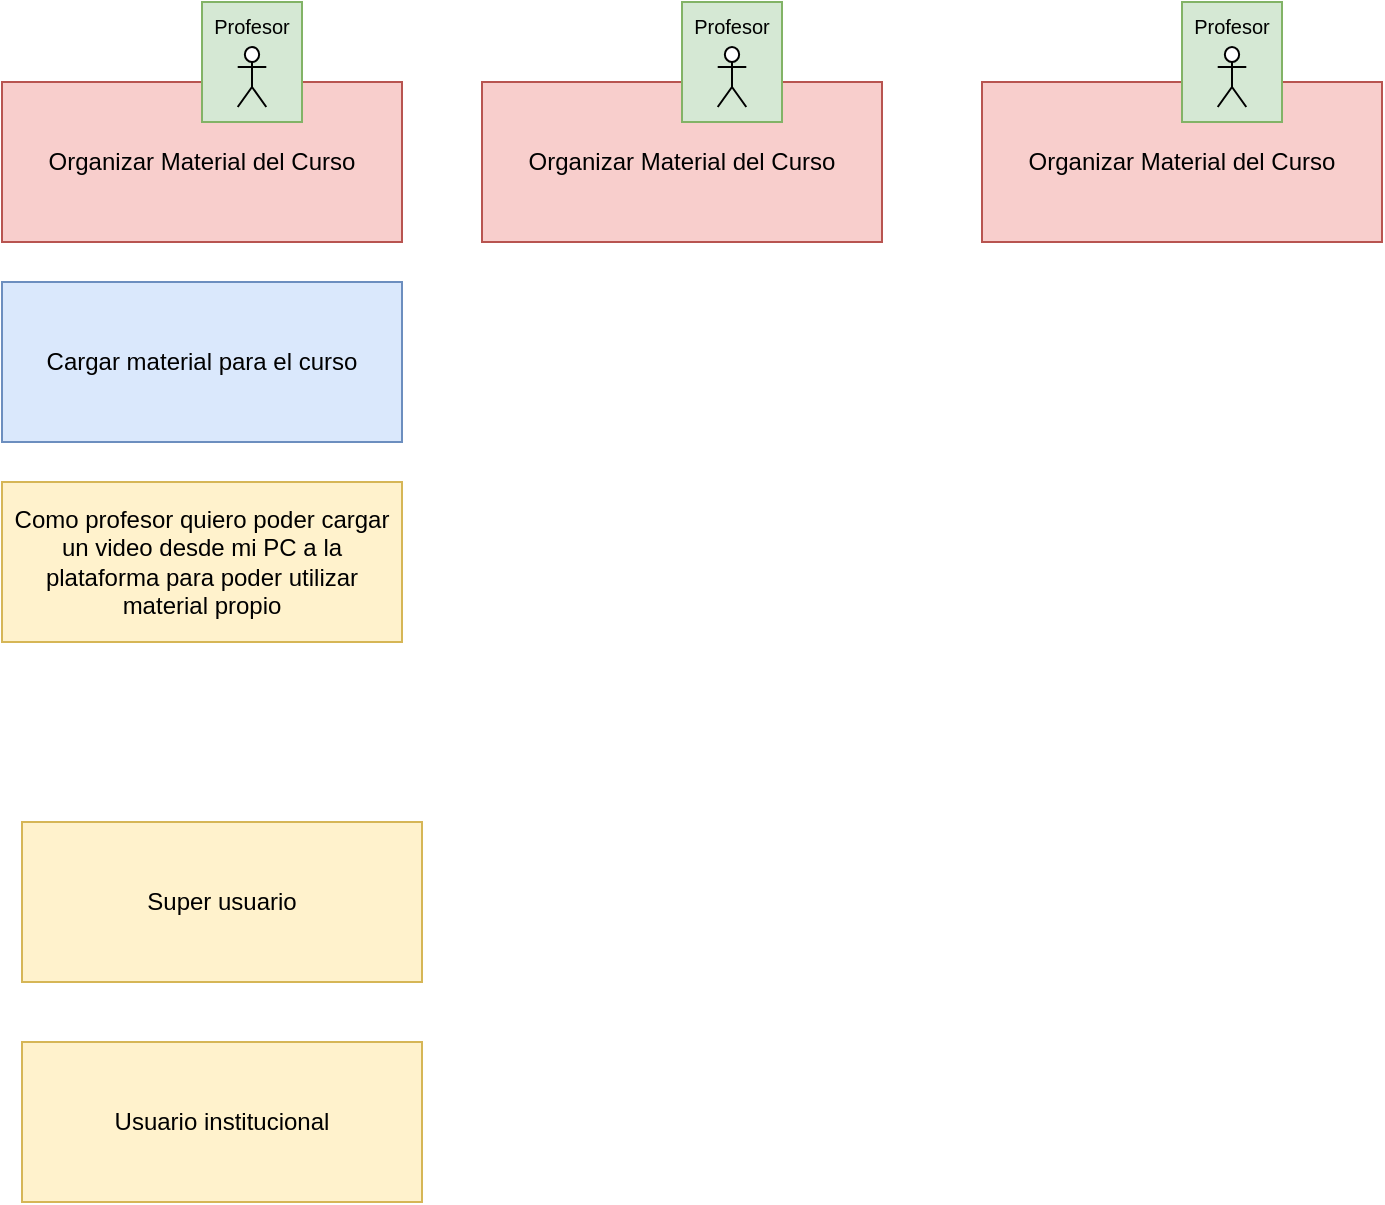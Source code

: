 <mxfile version="12.7.0" type="github">
  <diagram id="KaB_0wWURqVJXlBuXdc-" name="Page-1">
    <mxGraphModel dx="1694" dy="844" grid="1" gridSize="10" guides="1" tooltips="1" connect="1" arrows="1" fold="1" page="1" pageScale="1" pageWidth="827" pageHeight="1169" math="0" shadow="0">
      <root>
        <mxCell id="0"/>
        <mxCell id="1" parent="0"/>
        <mxCell id="mdo0tzn5LU9oxhH1WFHH-1" value="Organizar Material del Curso" style="rounded=0;whiteSpace=wrap;html=1;fillColor=#f8cecc;strokeColor=#b85450;" vertex="1" parent="1">
          <mxGeometry x="140" y="120" width="200" height="80" as="geometry"/>
        </mxCell>
        <mxCell id="mdo0tzn5LU9oxhH1WFHH-2" value="Cargar material para el curso" style="rounded=0;whiteSpace=wrap;html=1;fillColor=#dae8fc;strokeColor=#6c8ebf;" vertex="1" parent="1">
          <mxGeometry x="140" y="220" width="200" height="80" as="geometry"/>
        </mxCell>
        <mxCell id="mdo0tzn5LU9oxhH1WFHH-3" value="Como profesor quiero poder cargar un video desde mi PC a la plataforma para poder utilizar material propio" style="rounded=0;whiteSpace=wrap;html=1;fillColor=#fff2cc;strokeColor=#d6b656;" vertex="1" parent="1">
          <mxGeometry x="140" y="320" width="200" height="80" as="geometry"/>
        </mxCell>
        <mxCell id="mdo0tzn5LU9oxhH1WFHH-4" value="" style="group" vertex="1" connectable="0" parent="1">
          <mxGeometry x="240" y="80" width="50" height="60" as="geometry"/>
        </mxCell>
        <mxCell id="mdo0tzn5LU9oxhH1WFHH-5" value="Profesor" style="rounded=0;whiteSpace=wrap;html=1;fillColor=#d5e8d4;strokeColor=#82b366;fontSize=10;verticalAlign=top;" vertex="1" parent="mdo0tzn5LU9oxhH1WFHH-4">
          <mxGeometry width="50" height="60" as="geometry"/>
        </mxCell>
        <mxCell id="mdo0tzn5LU9oxhH1WFHH-6" value="Usuario 1" style="shape=umlActor;verticalLabelPosition=bottom;labelBackgroundColor=none;verticalAlign=top;html=1;outlineConnect=0;fillColor=#ffffff;fontSize=8;noLabel=1;fontColor=none;" vertex="1" parent="mdo0tzn5LU9oxhH1WFHH-4">
          <mxGeometry x="17.857" y="22.5" width="14.286" height="30" as="geometry"/>
        </mxCell>
        <mxCell id="mdo0tzn5LU9oxhH1WFHH-7" value="Organizar Material del Curso" style="rounded=0;whiteSpace=wrap;html=1;fillColor=#f8cecc;strokeColor=#b85450;" vertex="1" parent="1">
          <mxGeometry x="380" y="120" width="200" height="80" as="geometry"/>
        </mxCell>
        <mxCell id="mdo0tzn5LU9oxhH1WFHH-8" value="" style="group" vertex="1" connectable="0" parent="1">
          <mxGeometry x="480" y="80" width="50" height="60" as="geometry"/>
        </mxCell>
        <mxCell id="mdo0tzn5LU9oxhH1WFHH-9" value="Profesor" style="rounded=0;whiteSpace=wrap;html=1;fillColor=#d5e8d4;strokeColor=#82b366;fontSize=10;verticalAlign=top;" vertex="1" parent="mdo0tzn5LU9oxhH1WFHH-8">
          <mxGeometry width="50" height="60" as="geometry"/>
        </mxCell>
        <mxCell id="mdo0tzn5LU9oxhH1WFHH-10" value="Usuario 1" style="shape=umlActor;verticalLabelPosition=bottom;labelBackgroundColor=none;verticalAlign=top;html=1;outlineConnect=0;fillColor=#ffffff;fontSize=8;noLabel=1;fontColor=none;" vertex="1" parent="mdo0tzn5LU9oxhH1WFHH-8">
          <mxGeometry x="17.857" y="22.5" width="14.286" height="30" as="geometry"/>
        </mxCell>
        <mxCell id="mdo0tzn5LU9oxhH1WFHH-11" value="Organizar Material del Curso" style="rounded=0;whiteSpace=wrap;html=1;fillColor=#f8cecc;strokeColor=#b85450;" vertex="1" parent="1">
          <mxGeometry x="630" y="120" width="200" height="80" as="geometry"/>
        </mxCell>
        <mxCell id="mdo0tzn5LU9oxhH1WFHH-12" value="" style="group" vertex="1" connectable="0" parent="1">
          <mxGeometry x="730" y="80" width="50" height="60" as="geometry"/>
        </mxCell>
        <mxCell id="mdo0tzn5LU9oxhH1WFHH-13" value="Profesor" style="rounded=0;whiteSpace=wrap;html=1;fillColor=#d5e8d4;strokeColor=#82b366;fontSize=10;verticalAlign=top;" vertex="1" parent="mdo0tzn5LU9oxhH1WFHH-12">
          <mxGeometry width="50" height="60" as="geometry"/>
        </mxCell>
        <mxCell id="mdo0tzn5LU9oxhH1WFHH-14" value="Usuario 1" style="shape=umlActor;verticalLabelPosition=bottom;labelBackgroundColor=none;verticalAlign=top;html=1;outlineConnect=0;fillColor=#ffffff;fontSize=8;noLabel=1;fontColor=none;" vertex="1" parent="mdo0tzn5LU9oxhH1WFHH-12">
          <mxGeometry x="17.857" y="22.5" width="14.286" height="30" as="geometry"/>
        </mxCell>
        <mxCell id="mdo0tzn5LU9oxhH1WFHH-15" value="Super usuario" style="rounded=0;whiteSpace=wrap;html=1;fillColor=#fff2cc;strokeColor=#d6b656;" vertex="1" parent="1">
          <mxGeometry x="150" y="490" width="200" height="80" as="geometry"/>
        </mxCell>
        <mxCell id="mdo0tzn5LU9oxhH1WFHH-16" value="Usuario institucional" style="rounded=0;whiteSpace=wrap;html=1;fillColor=#fff2cc;strokeColor=#d6b656;" vertex="1" parent="1">
          <mxGeometry x="150" y="600" width="200" height="80" as="geometry"/>
        </mxCell>
      </root>
    </mxGraphModel>
  </diagram>
</mxfile>
